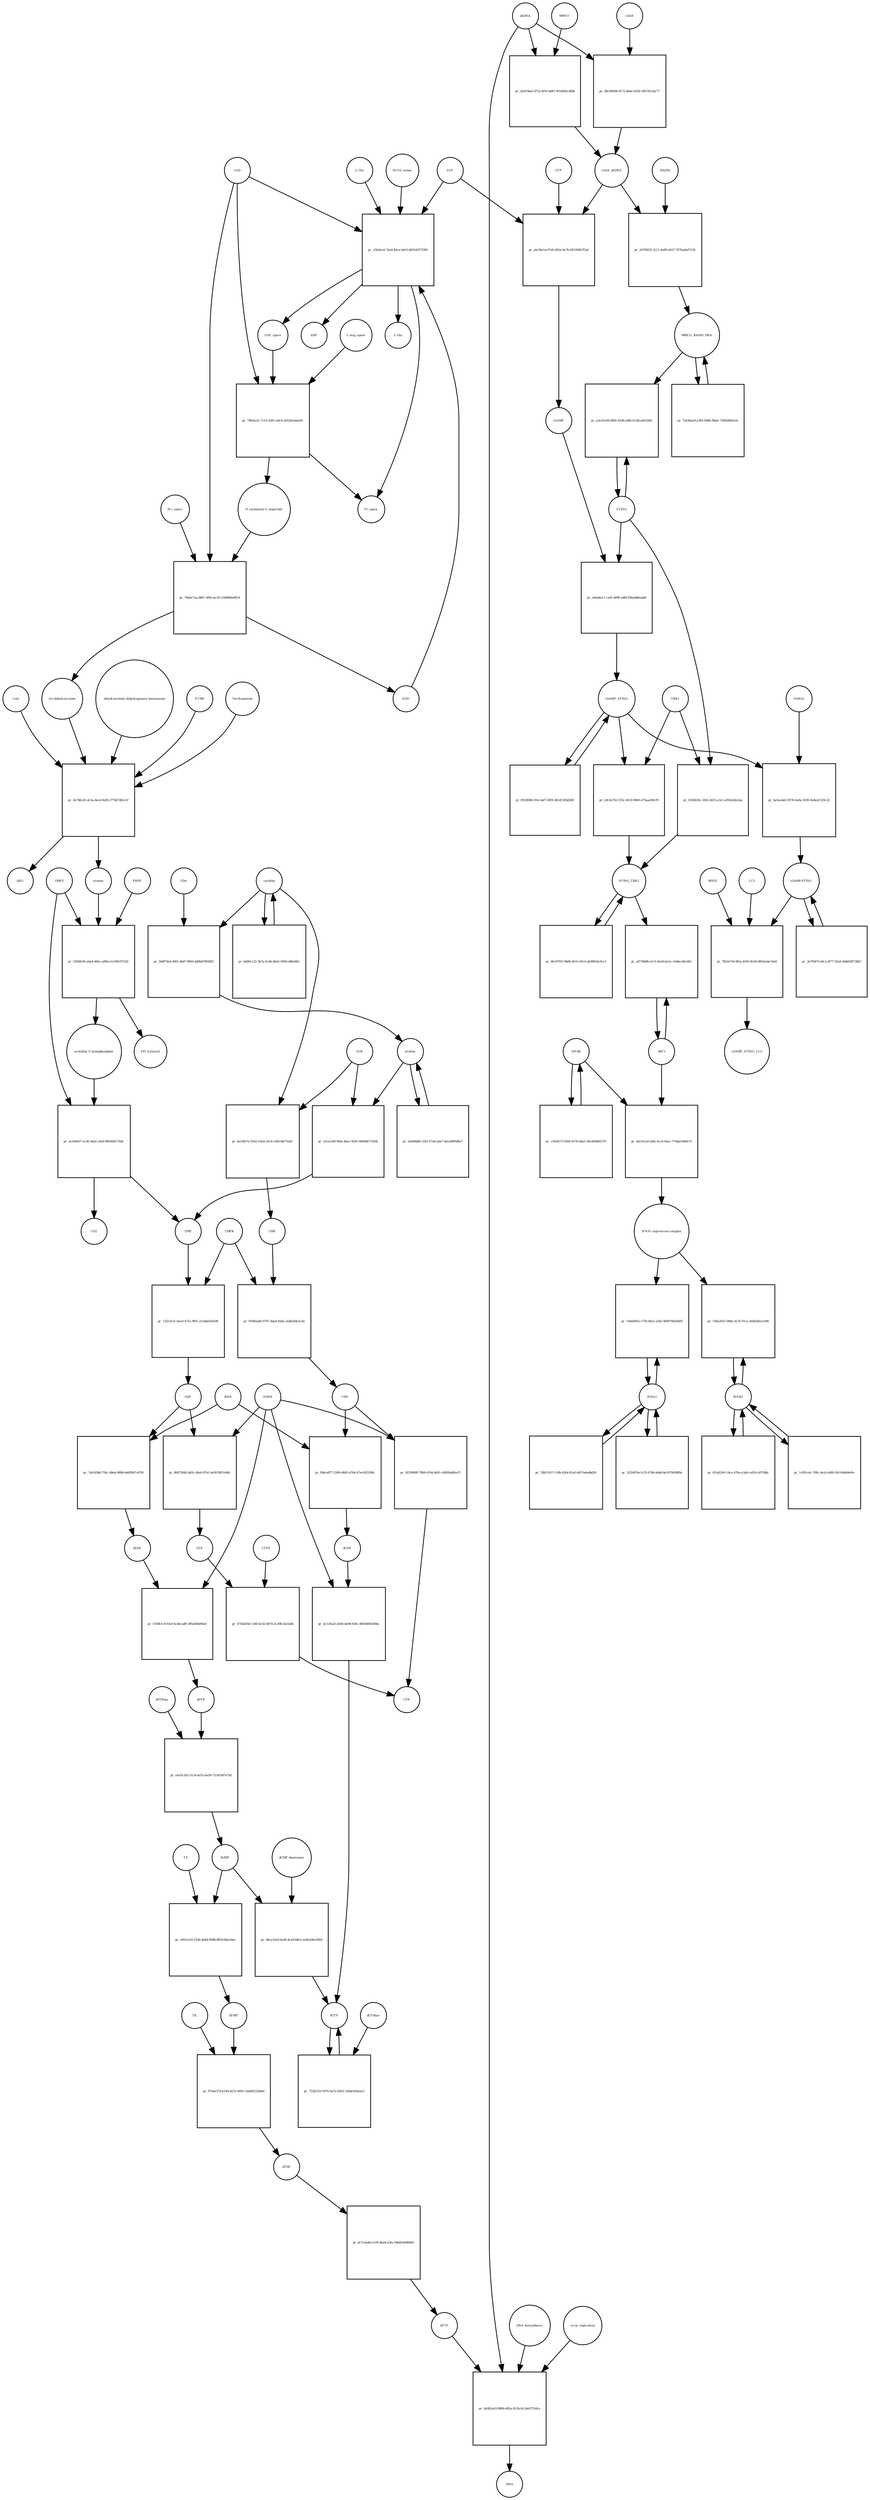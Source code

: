 strict digraph  {
"L-Gln" [annotation="", bipartite=0, cls="simple chemical", fontsize=4, label="L-Gln", shape=circle];
"pr_25fe0cef-7ea4-4dca-b410-db5542f72995" [annotation="", bipartite=1, cls=process, fontsize=4, label="pr_25fe0cef-7ea4-4dca-b410-db5542f72995", shape=square];
CAP_space [annotation="", bipartite=0, cls="simple chemical", fontsize=4, label=CAP_space, shape=circle];
CAD [annotation="", bipartite=0, cls=macromolecule, fontsize=4, label=CAD, shape=circle];
HCO3_minus [annotation="", bipartite=0, cls="simple chemical", fontsize=4, label=HCO3_minus, shape=circle];
H2O [annotation="", bipartite=0, cls="simple chemical", fontsize=4, label=H2O, shape=circle];
ATP [annotation="", bipartite=0, cls="simple chemical", fontsize=4, label=ATP, shape=circle];
"L-Glu" [annotation="", bipartite=0, cls="simple chemical", fontsize=4, label="L-Glu", shape=circle];
ADP [annotation="", bipartite=0, cls="simple chemical", fontsize=4, label=ADP, shape=circle];
Pi_space [annotation="", bipartite=0, cls="simple chemical", fontsize=4, label=Pi_space, shape=circle];
cytidine [annotation="", bipartite=0, cls="simple chemical", fontsize=4, label=cytidine, shape=circle];
"pr_56df74e8-40f2-4bd7-9603-6d0bd70620f2" [annotation="", bipartite=1, cls=process, fontsize=4, label="pr_56df74e8-40f2-4bd7-9603-6d0bd70620f2", shape=square];
uridine [annotation="", bipartite=0, cls="simple chemical", fontsize=4, label=uridine, shape=circle];
CDA [annotation="", bipartite=0, cls=macromolecule, fontsize=4, label=CDA, shape=circle];
"pr_23ca524f-9fde-4bec-85d1-4690d6712fd2" [annotation="", bipartite=1, cls=process, fontsize=4, label="pr_23ca524f-9fde-4bec-85d1-4690d6712fd2", shape=square];
UMP [annotation="", bipartite=0, cls="simple chemical", fontsize=4, label=UMP, shape=circle];
UCK [annotation="", bipartite=0, cls=macromolecule, fontsize=4, label=UCK, shape=circle];
"pr_4ecdfe7e-9342-43e4-a9c4-cd0236e71eb7" [annotation="", bipartite=1, cls=process, fontsize=4, label="pr_4ecdfe7e-9342-43e4-a9c4-cd0236e71eb7", shape=square];
CMP [annotation="", bipartite=0, cls="simple chemical", fontsize=4, label=CMP, shape=circle];
"pr_e0e86b80-22f2-47a8-a0e7-4ee28f85fba7" [annotation="", bipartite=1, cls=process, fontsize=4, label="pr_e0e86b80-22f2-47a8-a0e7-4ee28f85fba7", shape=square];
"pr_6d09c122-3b7a-4cdd-8e62-5091cd66afb5" [annotation="", bipartite=1, cls=process, fontsize=4, label="pr_6d09c122-3b7a-4cdd-8e62-5091cd66afb5", shape=square];
"pr_155e3c3c-6ee0-471e-9f61-21ebbe65fa98" [annotation="", bipartite=1, cls=process, fontsize=4, label="pr_155e3c3c-6ee0-471e-9f61-21ebbe65fa98", shape=square];
UDP [annotation="", bipartite=0, cls="simple chemical", fontsize=4, label=UDP, shape=circle];
CMPK [annotation="", bipartite=0, cls=macromolecule, fontsize=4, label=CMPK, shape=circle];
"pr_950b5ad6-0787-4ba4-82de-3adb2fde5c2d" [annotation="", bipartite=1, cls=process, fontsize=4, label="pr_950b5ad6-0787-4ba4-82de-3adb2fde5c2d", shape=square];
CDP [annotation="", bipartite=0, cls="simple chemical", fontsize=4, label=CDP, shape=circle];
"pr_806750d2-b82c-4fa6-97b1-0e5b7847e94b" [annotation="", bipartite=1, cls=process, fontsize=4, label="pr_806750d2-b82c-4fa6-97b1-0e5b7847e94b", shape=square];
UTP [annotation="", bipartite=0, cls="simple chemical", fontsize=4, label=UTP, shape=circle];
NDPK [annotation="", bipartite=0, cls=macromolecule, fontsize=4, label=NDPK, shape=circle];
"pr_9220008f-79b9-4194-bf42-c9d20bdb5e37" [annotation="", bipartite=1, cls=process, fontsize=4, label="pr_9220008f-79b9-4194-bf42-c9d20bdb5e37", shape=square];
CTP [annotation="", bipartite=0, cls="simple chemical", fontsize=4, label=CTP, shape=circle];
"pr_475bd20d-13d0-4c62-b974-2c29b13a544b" [annotation="", bipartite=1, cls=process, fontsize=4, label="pr_475bd20d-13d0-4c62-b974-2c29b13a544b", shape=square];
CTPS [annotation="", bipartite=0, cls=macromolecule, fontsize=4, label=CTPS, shape=circle];
"pr_7afc63b8-754c-48eb-9696-b4d5947c47f6" [annotation="", bipartite=1, cls=process, fontsize=4, label="pr_7afc63b8-754c-48eb-9696-b4d5947c47f6", shape=square];
dUDP [annotation="", bipartite=0, cls="simple chemical", fontsize=4, label=dUDP, shape=circle];
RNR [annotation="", bipartite=0, cls=macromolecule, fontsize=4, label=RNR, shape=circle];
"pr_5160b7c9-81ef-4cdb-adff-3f9af46d96eb" [annotation="", bipartite=1, cls=process, fontsize=4, label="pr_5160b7c9-81ef-4cdb-adff-3f9af46d96eb", shape=square];
dUTP [annotation="", bipartite=0, cls="simple chemical", fontsize=4, label=dUTP, shape=circle];
dCDP [annotation="", bipartite=0, cls="simple chemical", fontsize=4, label=dCDP, shape=circle];
"pr_4c120a2f-a50d-4a98-836c-88569d66368a" [annotation="", bipartite=1, cls=process, fontsize=4, label="pr_4c120a2f-a50d-4a98-836c-88569d66368a", shape=square];
dCTP [annotation="", bipartite=0, cls="simple chemical", fontsize=4, label=dCTP, shape=circle];
"pr_f68ca877-2309-4b91-b7b4-67ecf4253f6c" [annotation="", bipartite=1, cls=process, fontsize=4, label="pr_f68ca877-2309-4b91-b7b4-67ecf4253f6c", shape=square];
"pr_e5a5c243-51c8-4d7a-ba59-73185387e743" [annotation="", bipartite=1, cls=process, fontsize=4, label="pr_e5a5c243-51c8-4d7a-ba59-73185387e743", shape=square];
dUMP [annotation="", bipartite=0, cls="simple chemical", fontsize=4, label=dUMP, shape=circle];
dUTPase [annotation="", bipartite=0, cls=macromolecule, fontsize=4, label=dUTPase, shape=circle];
"pr_722b331f-fd74-4a7e-83b3-126de426eea3" [annotation="", bipartite=1, cls=process, fontsize=4, label="pr_722b331f-fd74-4a7e-83b3-126de426eea3", shape=square];
dCTPase [annotation="", bipartite=0, cls=macromolecule, fontsize=4, label=dCTPase, shape=circle];
"pr_48ca33e9-dcd0-4ca9-b8c5-ee8ed3bc93b9" [annotation="", bipartite=1, cls=process, fontsize=4, label="pr_48ca33e9-dcd0-4ca9-b8c5-ee8ed3bc93b9", shape=square];
"dCMP deaminase" [annotation="", bipartite=0, cls=macromolecule, fontsize=4, label="dCMP deaminase", shape=circle];
"pr_e955ca31-f33d-4d44-8588-8f93c6be1dee" [annotation="", bipartite=1, cls=process, fontsize=4, label="pr_e955ca31-f33d-4d44-8588-8f93c6be1dee", shape=square];
dTMP [annotation="", bipartite=0, cls="simple chemical", fontsize=4, label=dTMP, shape=circle];
TS [annotation="", bipartite=0, cls=macromolecule, fontsize=4, label=TS, shape=circle];
"pr_974ae274-b144-4a7e-8491-1ba882329de6" [annotation="", bipartite=1, cls=process, fontsize=4, label="pr_974ae274-b144-4a7e-8491-1ba882329de6", shape=square];
dTDP [annotation="", bipartite=0, cls="simple chemical", fontsize=4, label=dTDP, shape=circle];
TK [annotation="", bipartite=0, cls=macromolecule, fontsize=4, label=TK, shape=circle];
"pr_8c7c6a4b-e37b-4b24-a5fa-94b41b096640" [annotation="", bipartite=1, cls=process, fontsize=4, label="pr_8c7c6a4b-e37b-4b24-a5fa-94b41b096640", shape=square];
dTTP [annotation="", bipartite=0, cls="simple chemical", fontsize=4, label=dTTP, shape=circle];
dsDNA [annotation="", bipartite=0, cls="simple chemical", fontsize=4, label=dsDNA, shape=circle];
"pr_48c94608-d172-46de-b230-1ffe7812bc77" [annotation="", bipartite=1, cls=process, fontsize=4, label="pr_48c94608-d172-46de-b230-1ffe7812bc77", shape=square];
cGAS [annotation="", bipartite=0, cls=macromolecule, fontsize=4, label=cGAS, shape=circle];
cGAS_dsDNA [annotation="", bipartite=0, cls=complex, fontsize=4, label=cGAS_dsDNA, shape=circle];
"pr_abcfbe1d-97e6-492a-8e7b-643399b7f3af" [annotation="", bipartite=1, cls=process, fontsize=4, label="pr_abcfbe1d-97e6-492a-8e7b-643399b7f3af", shape=square];
GTP [annotation="", bipartite=0, cls="simple chemical", fontsize=4, label=GTP, shape=circle];
cGAMP [annotation="", bipartite=0, cls="simple chemical", fontsize=4, label=cGAMP, shape=circle];
"pr_a9ebdce7-ca05-489f-adfd-f58a848eab6f" [annotation="", bipartite=1, cls=process, fontsize=4, label="pr_a9ebdce7-ca05-489f-adfd-f58a848eab6f", shape=square];
STING [annotation="", bipartite=0, cls="macromolecule multimer", fontsize=4, label=STING, shape=circle];
cGAMP_STING [annotation="", bipartite=0, cls=complex, fontsize=4, label=cGAMP_STING, shape=circle];
TBK1 [annotation="", bipartite=0, cls=macromolecule, fontsize=4, label=TBK1, shape=circle];
"pr_e9c3e762-555c-4fc0-90b9-a75aaef0fcf9" [annotation="", bipartite=1, cls=process, fontsize=4, label="pr_e9c3e762-555c-4fc0-90b9-a75aaef0fcf9", shape=square];
STING_TBK1 [annotation="", bipartite=0, cls=complex, fontsize=4, label=STING_TBK1, shape=circle];
"pr_ff418086-f1fe-4af7-805f-4b1d1383d3b9" [annotation="", bipartite=1, cls=process, fontsize=4, label="pr_ff418086-f1fe-4af7-805f-4b1d1383d3b9", shape=square];
"pr_40c8791f-9b0b-467e-95c0-de98924c9ccf" [annotation="", bipartite=1, cls=process, fontsize=4, label="pr_40c8791f-9b0b-467e-95c0-de98924c9ccf", shape=square];
"NF-kB" [annotation="", bipartite=0, cls=complex, fontsize=4, label="NF-kB", shape=circle];
"pr_c5fa8575-f5b9-437b-b8a5-3bcd04685379" [annotation="", bipartite=1, cls=process, fontsize=4, label="pr_c5fa8575-f5b9-437b-b8a5-3bcd04685379", shape=square];
IFNA1 [annotation="", bipartite=0, cls="nucleic acid feature", fontsize=4, label=IFNA1, shape=circle];
"pr_2329d76a-fc25-4786-ab4d-8e107943df8a" [annotation="", bipartite=1, cls=process, fontsize=4, label="pr_2329d76a-fc25-4786-ab4d-8e107943df8a", shape=square];
IFNB1 [annotation="", bipartite=0, cls="nucleic acid feature", fontsize=4, label=IFNB1, shape=circle];
"pr_1cf81cdc-708c-4a1d-af69-3b51046d4e9e" [annotation="", bipartite=1, cls=process, fontsize=4, label="pr_1cf81cdc-708c-4a1d-af69-3b51046d4e9e", shape=square];
"pr_74b53107-118b-42b4-81af-e827ededbd28" [annotation="", bipartite=1, cls=process, fontsize=4, label="pr_74b53107-118b-42b4-81af-e827ededbd28", shape=square];
"pr_932af2e9-14ca-470a-a3a8-ce93ccd37d8a" [annotation="", bipartite=1, cls=process, fontsize=4, label="pr_932af2e9-14ca-470a-a3a8-ce93ccd37d8a", shape=square];
"pr_196a2053-048e-4135-97ce-444d28cec006" [annotation="", bipartite=1, cls=process, fontsize=4, label="pr_196a2053-048e-4135-97ce-444d28cec006", shape=square];
"IFNA1 expression complex" [annotation="", bipartite=0, cls=complex, fontsize=4, label="IFNA1 expression complex", shape=circle];
"cGAMP-STING" [annotation="", bipartite=0, cls=complex, fontsize=4, label="cGAMP-STING", shape=circle];
"pr_3e7f047f-e9c2-4f77-92a0-4ddd34f734b7" [annotation="", bipartite=1, cls=process, fontsize=4, label="pr_3e7f047f-e9c2-4f77-92a0-4ddd34f734b7", shape=square];
"pr_d2435bef-d752-4f16-b087-4f16042c4f8b" [annotation="", bipartite=1, cls=process, fontsize=4, label="pr_d2435bef-d752-4f16-b087-4f16042c4f8b", shape=square];
MRE11 [annotation="", bipartite=0, cls="macromolecule multimer", fontsize=4, label=MRE11, shape=circle];
RAD50 [annotation="", bipartite=0, cls="macromolecule multimer", fontsize=4, label=RAD50, shape=circle];
"pr_2d70955f-2211-4e80-b037-7676aded7239" [annotation="", bipartite=1, cls=process, fontsize=4, label="pr_2d70955f-2211-4e80-b037-7676aded7239", shape=square];
MRE11_RAD50_DNA [annotation="", bipartite=0, cls=complex, fontsize=4, label=MRE11_RAD50_DNA, shape=circle];
IRF3 [annotation="", bipartite=0, cls="macromolecule multimer", fontsize=4, label=IRF3, shape=circle];
"pr_af57b8d6-e1c5-4e20-be1a-cfa8ecd6cd63" [annotation="", bipartite=1, cls=process, fontsize=4, label="pr_af57b8d6-e1c5-4e20-be1a-cfa8ecd6cd63", shape=square];
"pr_ba5eede0-9376-4a9a-9290-0e8a41529c32" [annotation="", bipartite=1, cls=process, fontsize=4, label="pr_ba5eede0-9376-4a9a-9290-0e8a41529c32", shape=square];
SAR1A [annotation="", bipartite=0, cls=macromolecule, fontsize=4, label=SAR1A, shape=circle];
"pr_7fb1b734-6f5a-4595-8e58-4fb42a4e7ab4" [annotation="", bipartite=1, cls=process, fontsize=4, label="pr_7fb1b734-6f5a-4595-8e58-4fb42a4e7ab4", shape=square];
LC3 [annotation="", bipartite=0, cls=macromolecule, fontsize=4, label=LC3, shape=circle];
cGAMP_STING_LC3 [annotation="", bipartite=0, cls=complex, fontsize=4, label=cGAMP_STING_LC3, shape=circle];
WIPI2 [annotation="", bipartite=0, cls=macromolecule, fontsize=4, label=WIPI2, shape=circle];
"pr_a3a31a44-0856-45d9-af80-623dca9c02b9" [annotation="", bipartite=1, cls=process, fontsize=4, label="pr_a3a31a44-0856-45d9-af80-623dca9c02b9", shape=square];
"pr_9326818c-2fd2-4415-a3c2-ef05efafe2aa" [annotation="", bipartite=1, cls=process, fontsize=4, label="pr_9326818c-2fd2-4415-a3c2-ef05efafe2aa", shape=square];
"pr_7e636ee9-a383-4986-96e8-73f9fe8661eb" [annotation="", bipartite=1, cls=process, fontsize=4, label="pr_7e636ee9-a383-4986-96e8-73f9fe8661eb", shape=square];
"pr_7983ecfc-7c53-4381-adc9-a052b2a4ae95" [annotation="", bipartite=1, cls=process, fontsize=4, label="pr_7983ecfc-7c53-4381-adc9-a052b2a4ae95", shape=square];
"N-carbamoyl-L-aspartate" [annotation="", bipartite=0, cls="simple chemical", fontsize=4, label="N-carbamoyl-L-aspartate", shape=circle];
"L-Asp_space" [annotation="", bipartite=0, cls="simple chemical", fontsize=4, label="L-Asp_space", shape=circle];
"pr_76a6c7aa-d867-4f9a-bc10-c546866ef814" [annotation="", bipartite=1, cls=process, fontsize=4, label="pr_76a6c7aa-d867-4f9a-bc10-c546866ef814", shape=square];
"(S)-dihydroorotate" [annotation="", bipartite=0, cls="simple chemical", fontsize=4, label="(S)-dihydroorotate", shape=circle];
"H+_space" [annotation="", bipartite=0, cls="simple chemical", fontsize=4, label="H+_space", shape=circle];
"pr_0a746cd2-dc5a-4ecd-8ef9-2778d7d61e1f" [annotation="", bipartite=1, cls=process, fontsize=4, label="pr_0a746cd2-dc5a-4ecd-8ef9-2778d7d61e1f", shape=square];
orotate [annotation="", bipartite=0, cls="simple chemical", fontsize=4, label=orotate, shape=circle];
"dihydroorotate dehydrogenase holoenzyme" [annotation="", bipartite=0, cls="simple chemical", fontsize=4, label="dihydroorotate dehydrogenase holoenzyme", shape=circle];
P1788 [annotation="", bipartite=0, cls="simple chemical", fontsize=4, label=P1788, shape=circle];
Teriflunomide [annotation="", bipartite=0, cls="simple chemical", fontsize=4, label=Teriflunomide, shape=circle];
CoQ [annotation="", bipartite=0, cls="simple chemical", fontsize=4, label=CoQ, shape=circle];
QH2 [annotation="", bipartite=0, cls="simple chemical", fontsize=4, label=QH2, shape=circle];
"pr_33948cf6-e6a4-46bc-a89d-e1cf49c971d3" [annotation="", bipartite=1, cls=process, fontsize=4, label="pr_33948cf6-e6a4-46bc-a89d-e1cf49c971d3", shape=square];
"orotidine 5'-monophosphate" [annotation="", bipartite=0, cls="simple chemical", fontsize=4, label="orotidine 5'-monophosphate", shape=circle];
UMPS [annotation="", bipartite=0, cls="macromolecule multimer", fontsize=4, label=UMPS, shape=circle];
PRPP [annotation="", bipartite=0, cls="simple chemical", fontsize=4, label=PRPP, shape=circle];
"PPi [cytosol]" [annotation="", bipartite=0, cls="simple chemical", fontsize=4, label="PPi [cytosol]", shape=circle];
"pr_ace69e07-ec40-4eb1-afe8-68050b571bfc" [annotation="", bipartite=1, cls=process, fontsize=4, label="pr_ace69e07-ec40-4eb1-afe8-68050b571bfc", shape=square];
CO2 [annotation="", bipartite=0, cls="simple chemical", fontsize=4, label=CO2, shape=circle];
"pr_bb382e43-86bb-462a-815b-6c24e4753dca" [annotation="", bipartite=1, cls=process, fontsize=4, label="pr_bb382e43-86bb-462a-815b-6c24e4753dca", shape=square];
DNA [annotation="", bipartite=0, cls="nucleic acid feature", fontsize=4, label=DNA, shape=circle];
"DNA biosynthesis" [annotation="urn_miriam_obo.go_GO%3A0071897", bipartite=0, cls=phenotype, fontsize=4, label="DNA biosynthesis", shape=circle];
"virus replication" [annotation="", bipartite=0, cls=phenotype, fontsize=4, label="virus replication", shape=circle];
"pr_168a9043-c759-49a2-a582-884978450b95" [annotation="", bipartite=1, cls=process, fontsize=4, label="pr_168a9043-c759-49a2-a582-884978450b95", shape=square];
"pr_b2cfe1a4-2bfa-41c6-8aec-77dab53b6474" [annotation="", bipartite=1, cls=process, fontsize=4, label="pr_b2cfe1a4-2bfa-41c6-8aec-77dab53b6474", shape=square];
"L-Gln" -> "pr_25fe0cef-7ea4-4dca-b410-db5542f72995"  [annotation="", interaction_type=consumption];
"pr_25fe0cef-7ea4-4dca-b410-db5542f72995" -> CAP_space  [annotation="", interaction_type=production];
"pr_25fe0cef-7ea4-4dca-b410-db5542f72995" -> "L-Glu"  [annotation="", interaction_type=production];
"pr_25fe0cef-7ea4-4dca-b410-db5542f72995" -> ADP  [annotation="", interaction_type=production];
"pr_25fe0cef-7ea4-4dca-b410-db5542f72995" -> Pi_space  [annotation="", interaction_type=production];
CAP_space -> "pr_7983ecfc-7c53-4381-adc9-a052b2a4ae95"  [annotation="", interaction_type=consumption];
CAD -> "pr_25fe0cef-7ea4-4dca-b410-db5542f72995"  [annotation=urn_miriam_reactome_REACT_1698, interaction_type=catalysis];
CAD -> "pr_7983ecfc-7c53-4381-adc9-a052b2a4ae95"  [annotation=urn_miriam_reactome_REACT_1698, interaction_type=catalysis];
CAD -> "pr_76a6c7aa-d867-4f9a-bc10-c546866ef814"  [annotation=urn_miriam_reactome_REACT_1698, interaction_type=catalysis];
HCO3_minus -> "pr_25fe0cef-7ea4-4dca-b410-db5542f72995"  [annotation="", interaction_type=consumption];
H2O -> "pr_25fe0cef-7ea4-4dca-b410-db5542f72995"  [annotation="", interaction_type=consumption];
ATP -> "pr_25fe0cef-7ea4-4dca-b410-db5542f72995"  [annotation="", interaction_type=consumption];
ATP -> "pr_abcfbe1d-97e6-492a-8e7b-643399b7f3af"  [annotation="", interaction_type=consumption];
cytidine -> "pr_56df74e8-40f2-4bd7-9603-6d0bd70620f2"  [annotation="", interaction_type=consumption];
cytidine -> "pr_4ecdfe7e-9342-43e4-a9c4-cd0236e71eb7"  [annotation="", interaction_type=consumption];
cytidine -> "pr_6d09c122-3b7a-4cdd-8e62-5091cd66afb5"  [annotation="", interaction_type=consumption];
"pr_56df74e8-40f2-4bd7-9603-6d0bd70620f2" -> uridine  [annotation="", interaction_type=production];
uridine -> "pr_23ca524f-9fde-4bec-85d1-4690d6712fd2"  [annotation="", interaction_type=consumption];
uridine -> "pr_e0e86b80-22f2-47a8-a0e7-4ee28f85fba7"  [annotation="", interaction_type=consumption];
CDA -> "pr_56df74e8-40f2-4bd7-9603-6d0bd70620f2"  [annotation="", interaction_type=catalysis];
"pr_23ca524f-9fde-4bec-85d1-4690d6712fd2" -> UMP  [annotation="", interaction_type=production];
UMP -> "pr_155e3c3c-6ee0-471e-9f61-21ebbe65fa98"  [annotation="", interaction_type=consumption];
UCK -> "pr_23ca524f-9fde-4bec-85d1-4690d6712fd2"  [annotation="", interaction_type=catalysis];
UCK -> "pr_4ecdfe7e-9342-43e4-a9c4-cd0236e71eb7"  [annotation="", interaction_type=catalysis];
"pr_4ecdfe7e-9342-43e4-a9c4-cd0236e71eb7" -> CMP  [annotation="", interaction_type=production];
CMP -> "pr_950b5ad6-0787-4ba4-82de-3adb2fde5c2d"  [annotation="", interaction_type=consumption];
"pr_e0e86b80-22f2-47a8-a0e7-4ee28f85fba7" -> uridine  [annotation="", interaction_type=production];
"pr_6d09c122-3b7a-4cdd-8e62-5091cd66afb5" -> cytidine  [annotation="", interaction_type=production];
"pr_155e3c3c-6ee0-471e-9f61-21ebbe65fa98" -> UDP  [annotation="", interaction_type=production];
UDP -> "pr_806750d2-b82c-4fa6-97b1-0e5b7847e94b"  [annotation="", interaction_type=consumption];
UDP -> "pr_7afc63b8-754c-48eb-9696-b4d5947c47f6"  [annotation="", interaction_type=consumption];
CMPK -> "pr_155e3c3c-6ee0-471e-9f61-21ebbe65fa98"  [annotation="", interaction_type=catalysis];
CMPK -> "pr_950b5ad6-0787-4ba4-82de-3adb2fde5c2d"  [annotation="", interaction_type=catalysis];
"pr_950b5ad6-0787-4ba4-82de-3adb2fde5c2d" -> CDP  [annotation="", interaction_type=production];
CDP -> "pr_9220008f-79b9-4194-bf42-c9d20bdb5e37"  [annotation="", interaction_type=consumption];
CDP -> "pr_f68ca877-2309-4b91-b7b4-67ecf4253f6c"  [annotation="", interaction_type=consumption];
"pr_806750d2-b82c-4fa6-97b1-0e5b7847e94b" -> UTP  [annotation="", interaction_type=production];
UTP -> "pr_475bd20d-13d0-4c62-b974-2c29b13a544b"  [annotation="", interaction_type=consumption];
NDPK -> "pr_806750d2-b82c-4fa6-97b1-0e5b7847e94b"  [annotation="", interaction_type=catalysis];
NDPK -> "pr_9220008f-79b9-4194-bf42-c9d20bdb5e37"  [annotation="", interaction_type=catalysis];
NDPK -> "pr_5160b7c9-81ef-4cdb-adff-3f9af46d96eb"  [annotation="", interaction_type=catalysis];
NDPK -> "pr_4c120a2f-a50d-4a98-836c-88569d66368a"  [annotation="", interaction_type=catalysis];
"pr_9220008f-79b9-4194-bf42-c9d20bdb5e37" -> CTP  [annotation="", interaction_type=production];
"pr_475bd20d-13d0-4c62-b974-2c29b13a544b" -> CTP  [annotation="", interaction_type=production];
CTPS -> "pr_475bd20d-13d0-4c62-b974-2c29b13a544b"  [annotation="", interaction_type=catalysis];
"pr_7afc63b8-754c-48eb-9696-b4d5947c47f6" -> dUDP  [annotation="", interaction_type=production];
dUDP -> "pr_5160b7c9-81ef-4cdb-adff-3f9af46d96eb"  [annotation="", interaction_type=consumption];
RNR -> "pr_7afc63b8-754c-48eb-9696-b4d5947c47f6"  [annotation="", interaction_type=catalysis];
RNR -> "pr_f68ca877-2309-4b91-b7b4-67ecf4253f6c"  [annotation="", interaction_type=catalysis];
"pr_5160b7c9-81ef-4cdb-adff-3f9af46d96eb" -> dUTP  [annotation="", interaction_type=production];
dUTP -> "pr_e5a5c243-51c8-4d7a-ba59-73185387e743"  [annotation="", interaction_type=consumption];
dCDP -> "pr_4c120a2f-a50d-4a98-836c-88569d66368a"  [annotation="", interaction_type=consumption];
"pr_4c120a2f-a50d-4a98-836c-88569d66368a" -> dCTP  [annotation="", interaction_type=production];
dCTP -> "pr_722b331f-fd74-4a7e-83b3-126de426eea3"  [annotation="", interaction_type=consumption];
"pr_f68ca877-2309-4b91-b7b4-67ecf4253f6c" -> dCDP  [annotation="", interaction_type=production];
"pr_e5a5c243-51c8-4d7a-ba59-73185387e743" -> dUMP  [annotation="", interaction_type=production];
dUMP -> "pr_48ca33e9-dcd0-4ca9-b8c5-ee8ed3bc93b9"  [annotation="", interaction_type=consumption];
dUMP -> "pr_e955ca31-f33d-4d44-8588-8f93c6be1dee"  [annotation="", interaction_type=consumption];
dUTPase -> "pr_e5a5c243-51c8-4d7a-ba59-73185387e743"  [annotation="", interaction_type=catalysis];
"pr_722b331f-fd74-4a7e-83b3-126de426eea3" -> dCTP  [annotation="", interaction_type=production];
dCTPase -> "pr_722b331f-fd74-4a7e-83b3-126de426eea3"  [annotation="", interaction_type=catalysis];
"pr_48ca33e9-dcd0-4ca9-b8c5-ee8ed3bc93b9" -> dCTP  [annotation="", interaction_type=production];
"dCMP deaminase" -> "pr_48ca33e9-dcd0-4ca9-b8c5-ee8ed3bc93b9"  [annotation="", interaction_type=catalysis];
"pr_e955ca31-f33d-4d44-8588-8f93c6be1dee" -> dTMP  [annotation="", interaction_type=production];
dTMP -> "pr_974ae274-b144-4a7e-8491-1ba882329de6"  [annotation="", interaction_type=consumption];
TS -> "pr_e955ca31-f33d-4d44-8588-8f93c6be1dee"  [annotation="", interaction_type=catalysis];
"pr_974ae274-b144-4a7e-8491-1ba882329de6" -> dTDP  [annotation="", interaction_type=production];
dTDP -> "pr_8c7c6a4b-e37b-4b24-a5fa-94b41b096640"  [annotation="", interaction_type=consumption];
TK -> "pr_974ae274-b144-4a7e-8491-1ba882329de6"  [annotation="", interaction_type=catalysis];
"pr_8c7c6a4b-e37b-4b24-a5fa-94b41b096640" -> dTTP  [annotation="", interaction_type=production];
dTTP -> "pr_bb382e43-86bb-462a-815b-6c24e4753dca"  [annotation="", interaction_type=consumption];
dsDNA -> "pr_48c94608-d172-46de-b230-1ffe7812bc77"  [annotation="", interaction_type=consumption];
dsDNA -> "pr_d2435bef-d752-4f16-b087-4f16042c4f8b"  [annotation="", interaction_type=consumption];
dsDNA -> "pr_bb382e43-86bb-462a-815b-6c24e4753dca"  [annotation="", interaction_type=consumption];
"pr_48c94608-d172-46de-b230-1ffe7812bc77" -> cGAS_dsDNA  [annotation="", interaction_type=production];
cGAS -> "pr_48c94608-d172-46de-b230-1ffe7812bc77"  [annotation="", interaction_type=consumption];
cGAS_dsDNA -> "pr_abcfbe1d-97e6-492a-8e7b-643399b7f3af"  [annotation="", interaction_type=catalysis];
cGAS_dsDNA -> "pr_2d70955f-2211-4e80-b037-7676aded7239"  [annotation="", interaction_type=consumption];
"pr_abcfbe1d-97e6-492a-8e7b-643399b7f3af" -> cGAMP  [annotation="", interaction_type=production];
GTP -> "pr_abcfbe1d-97e6-492a-8e7b-643399b7f3af"  [annotation="", interaction_type=consumption];
cGAMP -> "pr_a9ebdce7-ca05-489f-adfd-f58a848eab6f"  [annotation="", interaction_type=consumption];
"pr_a9ebdce7-ca05-489f-adfd-f58a848eab6f" -> cGAMP_STING  [annotation="", interaction_type=production];
STING -> "pr_a9ebdce7-ca05-489f-adfd-f58a848eab6f"  [annotation="", interaction_type=consumption];
STING -> "pr_a3a31a44-0856-45d9-af80-623dca9c02b9"  [annotation="", interaction_type=consumption];
STING -> "pr_9326818c-2fd2-4415-a3c2-ef05efafe2aa"  [annotation="", interaction_type=consumption];
cGAMP_STING -> "pr_e9c3e762-555c-4fc0-90b9-a75aaef0fcf9"  [annotation="", interaction_type=consumption];
cGAMP_STING -> "pr_ff418086-f1fe-4af7-805f-4b1d1383d3b9"  [annotation="", interaction_type=consumption];
cGAMP_STING -> "pr_ba5eede0-9376-4a9a-9290-0e8a41529c32"  [annotation="", interaction_type=consumption];
TBK1 -> "pr_e9c3e762-555c-4fc0-90b9-a75aaef0fcf9"  [annotation="", interaction_type=consumption];
TBK1 -> "pr_9326818c-2fd2-4415-a3c2-ef05efafe2aa"  [annotation="", interaction_type=consumption];
"pr_e9c3e762-555c-4fc0-90b9-a75aaef0fcf9" -> STING_TBK1  [annotation="", interaction_type=production];
STING_TBK1 -> "pr_40c8791f-9b0b-467e-95c0-de98924c9ccf"  [annotation="", interaction_type=consumption];
STING_TBK1 -> "pr_af57b8d6-e1c5-4e20-be1a-cfa8ecd6cd63"  [annotation="", interaction_type=catalysis];
"pr_ff418086-f1fe-4af7-805f-4b1d1383d3b9" -> cGAMP_STING  [annotation="", interaction_type=production];
"pr_40c8791f-9b0b-467e-95c0-de98924c9ccf" -> STING_TBK1  [annotation="", interaction_type=production];
"NF-kB" -> "pr_c5fa8575-f5b9-437b-b8a5-3bcd04685379"  [annotation="", interaction_type=consumption];
"NF-kB" -> "pr_b2cfe1a4-2bfa-41c6-8aec-77dab53b6474"  [annotation="", interaction_type=consumption];
"pr_c5fa8575-f5b9-437b-b8a5-3bcd04685379" -> "NF-kB"  [annotation="", interaction_type=production];
IFNA1 -> "pr_2329d76a-fc25-4786-ab4d-8e107943df8a"  [annotation="", interaction_type=consumption];
IFNA1 -> "pr_74b53107-118b-42b4-81af-e827ededbd28"  [annotation="", interaction_type=consumption];
IFNA1 -> "pr_168a9043-c759-49a2-a582-884978450b95"  [annotation="", interaction_type=consumption];
"pr_2329d76a-fc25-4786-ab4d-8e107943df8a" -> IFNA1  [annotation="", interaction_type=production];
IFNB1 -> "pr_1cf81cdc-708c-4a1d-af69-3b51046d4e9e"  [annotation="", interaction_type=consumption];
IFNB1 -> "pr_932af2e9-14ca-470a-a3a8-ce93ccd37d8a"  [annotation="", interaction_type=consumption];
IFNB1 -> "pr_196a2053-048e-4135-97ce-444d28cec006"  [annotation="", interaction_type=consumption];
"pr_1cf81cdc-708c-4a1d-af69-3b51046d4e9e" -> IFNB1  [annotation="", interaction_type=production];
"pr_74b53107-118b-42b4-81af-e827ededbd28" -> IFNA1  [annotation="", interaction_type=production];
"pr_932af2e9-14ca-470a-a3a8-ce93ccd37d8a" -> IFNB1  [annotation="", interaction_type=production];
"pr_196a2053-048e-4135-97ce-444d28cec006" -> IFNB1  [annotation="", interaction_type=production];
"IFNA1 expression complex" -> "pr_196a2053-048e-4135-97ce-444d28cec006"  [annotation="", interaction_type=stimulation];
"IFNA1 expression complex" -> "pr_168a9043-c759-49a2-a582-884978450b95"  [annotation="", interaction_type=stimulation];
"cGAMP-STING" -> "pr_3e7f047f-e9c2-4f77-92a0-4ddd34f734b7"  [annotation="", interaction_type=consumption];
"cGAMP-STING" -> "pr_7fb1b734-6f5a-4595-8e58-4fb42a4e7ab4"  [annotation="", interaction_type=consumption];
"pr_3e7f047f-e9c2-4f77-92a0-4ddd34f734b7" -> "cGAMP-STING"  [annotation="", interaction_type=production];
"pr_d2435bef-d752-4f16-b087-4f16042c4f8b" -> cGAS_dsDNA  [annotation="", interaction_type=production];
MRE11 -> "pr_d2435bef-d752-4f16-b087-4f16042c4f8b"  [annotation="", interaction_type=consumption];
RAD50 -> "pr_2d70955f-2211-4e80-b037-7676aded7239"  [annotation="", interaction_type=consumption];
"pr_2d70955f-2211-4e80-b037-7676aded7239" -> MRE11_RAD50_DNA  [annotation="", interaction_type=production];
MRE11_RAD50_DNA -> "pr_a3a31a44-0856-45d9-af80-623dca9c02b9"  [annotation="", interaction_type=catalysis];
MRE11_RAD50_DNA -> "pr_7e636ee9-a383-4986-96e8-73f9fe8661eb"  [annotation="", interaction_type=consumption];
IRF3 -> "pr_af57b8d6-e1c5-4e20-be1a-cfa8ecd6cd63"  [annotation="", interaction_type=consumption];
IRF3 -> "pr_b2cfe1a4-2bfa-41c6-8aec-77dab53b6474"  [annotation="", interaction_type=consumption];
"pr_af57b8d6-e1c5-4e20-be1a-cfa8ecd6cd63" -> IRF3  [annotation="", interaction_type=production];
"pr_ba5eede0-9376-4a9a-9290-0e8a41529c32" -> "cGAMP-STING"  [annotation="", interaction_type=production];
SAR1A -> "pr_ba5eede0-9376-4a9a-9290-0e8a41529c32"  [annotation="", interaction_type=catalysis];
"pr_7fb1b734-6f5a-4595-8e58-4fb42a4e7ab4" -> cGAMP_STING_LC3  [annotation="", interaction_type=production];
LC3 -> "pr_7fb1b734-6f5a-4595-8e58-4fb42a4e7ab4"  [annotation="", interaction_type=consumption];
WIPI2 -> "pr_7fb1b734-6f5a-4595-8e58-4fb42a4e7ab4"  [annotation="", interaction_type=catalysis];
"pr_a3a31a44-0856-45d9-af80-623dca9c02b9" -> STING  [annotation="", interaction_type=production];
"pr_9326818c-2fd2-4415-a3c2-ef05efafe2aa" -> STING_TBK1  [annotation="", interaction_type=production];
"pr_7e636ee9-a383-4986-96e8-73f9fe8661eb" -> MRE11_RAD50_DNA  [annotation="", interaction_type=production];
"pr_7983ecfc-7c53-4381-adc9-a052b2a4ae95" -> "N-carbamoyl-L-aspartate"  [annotation="", interaction_type=production];
"pr_7983ecfc-7c53-4381-adc9-a052b2a4ae95" -> Pi_space  [annotation="", interaction_type=production];
"N-carbamoyl-L-aspartate" -> "pr_76a6c7aa-d867-4f9a-bc10-c546866ef814"  [annotation="", interaction_type=consumption];
"L-Asp_space" -> "pr_7983ecfc-7c53-4381-adc9-a052b2a4ae95"  [annotation="", interaction_type=consumption];
"pr_76a6c7aa-d867-4f9a-bc10-c546866ef814" -> "(S)-dihydroorotate"  [annotation="", interaction_type=production];
"pr_76a6c7aa-d867-4f9a-bc10-c546866ef814" -> H2O  [annotation="", interaction_type=production];
"(S)-dihydroorotate" -> "pr_0a746cd2-dc5a-4ecd-8ef9-2778d7d61e1f"  [annotation="", interaction_type=consumption];
"H+_space" -> "pr_76a6c7aa-d867-4f9a-bc10-c546866ef814"  [annotation="", interaction_type=consumption];
"pr_0a746cd2-dc5a-4ecd-8ef9-2778d7d61e1f" -> orotate  [annotation="", interaction_type=production];
"pr_0a746cd2-dc5a-4ecd-8ef9-2778d7d61e1f" -> QH2  [annotation="", interaction_type=production];
orotate -> "pr_33948cf6-e6a4-46bc-a89d-e1cf49c971d3"  [annotation="", interaction_type=consumption];
"dihydroorotate dehydrogenase holoenzyme" -> "pr_0a746cd2-dc5a-4ecd-8ef9-2778d7d61e1f"  [annotation=urn_miriam_reactome_REACT_1698, interaction_type=catalysis];
P1788 -> "pr_0a746cd2-dc5a-4ecd-8ef9-2778d7d61e1f"  [annotation=urn_miriam_reactome_REACT_1698, interaction_type=inhibition];
Teriflunomide -> "pr_0a746cd2-dc5a-4ecd-8ef9-2778d7d61e1f"  [annotation=urn_miriam_reactome_REACT_1698, interaction_type=inhibition];
CoQ -> "pr_0a746cd2-dc5a-4ecd-8ef9-2778d7d61e1f"  [annotation="", interaction_type=consumption];
"pr_33948cf6-e6a4-46bc-a89d-e1cf49c971d3" -> "orotidine 5'-monophosphate"  [annotation="", interaction_type=production];
"pr_33948cf6-e6a4-46bc-a89d-e1cf49c971d3" -> "PPi [cytosol]"  [annotation="", interaction_type=production];
"orotidine 5'-monophosphate" -> "pr_ace69e07-ec40-4eb1-afe8-68050b571bfc"  [annotation="", interaction_type=consumption];
UMPS -> "pr_33948cf6-e6a4-46bc-a89d-e1cf49c971d3"  [annotation=urn_miriam_reactome_REACT_1698, interaction_type=catalysis];
UMPS -> "pr_ace69e07-ec40-4eb1-afe8-68050b571bfc"  [annotation=urn_miriam_reactome_REACT_1698, interaction_type=catalysis];
PRPP -> "pr_33948cf6-e6a4-46bc-a89d-e1cf49c971d3"  [annotation="", interaction_type=consumption];
"pr_ace69e07-ec40-4eb1-afe8-68050b571bfc" -> UMP  [annotation="", interaction_type=production];
"pr_ace69e07-ec40-4eb1-afe8-68050b571bfc" -> CO2  [annotation="", interaction_type=production];
"pr_bb382e43-86bb-462a-815b-6c24e4753dca" -> DNA  [annotation="", interaction_type=production];
"DNA biosynthesis" -> "pr_bb382e43-86bb-462a-815b-6c24e4753dca"  [annotation="", interaction_type=catalysis];
"virus replication" -> "pr_bb382e43-86bb-462a-815b-6c24e4753dca"  [annotation="", interaction_type=inhibition];
"pr_168a9043-c759-49a2-a582-884978450b95" -> IFNA1  [annotation="", interaction_type=production];
"pr_b2cfe1a4-2bfa-41c6-8aec-77dab53b6474" -> "IFNA1 expression complex"  [annotation="", interaction_type=production];
}
